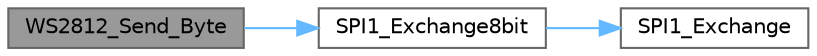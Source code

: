 digraph "WS2812_Send_Byte"
{
 // LATEX_PDF_SIZE
  bgcolor="transparent";
  edge [fontname=Helvetica,fontsize=10,labelfontname=Helvetica,labelfontsize=10];
  node [fontname=Helvetica,fontsize=10,shape=box,height=0.2,width=0.4];
  rankdir="LR";
  Node1 [id="Node000001",label="WS2812_Send_Byte",height=0.2,width=0.4,color="gray40", fillcolor="grey60", style="filled", fontcolor="black",tooltip="Send one byte to WS2812 LED via SPI pattern."];
  Node1 -> Node2 [id="edge1_Node000001_Node000002",color="steelblue1",style="solid",tooltip=" "];
  Node2 [id="Node000002",label="SPI1_Exchange8bit",height=0.2,width=0.4,color="grey40", fillcolor="white", style="filled",URL="$spi1_8c.html#a6553e18263c48505676958ce4c937167",tooltip="Exchange a single 8-bit data word over SPI1."];
  Node2 -> Node3 [id="edge2_Node000002_Node000003",color="steelblue1",style="solid",tooltip=" "];
  Node3 [id="Node000003",label="SPI1_Exchange",height=0.2,width=0.4,color="grey40", fillcolor="white", style="filled",URL="$spi1_8c.html#ae318f05ebb6973a6620b67e61833c12b",tooltip="Exchanges one byte over SPI1."];
}
